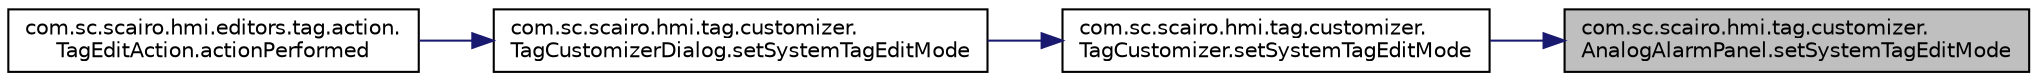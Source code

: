 digraph "com.sc.scairo.hmi.tag.customizer.AnalogAlarmPanel.setSystemTagEditMode"
{
 // LATEX_PDF_SIZE
  edge [fontname="Helvetica",fontsize="10",labelfontname="Helvetica",labelfontsize="10"];
  node [fontname="Helvetica",fontsize="10",shape=record];
  rankdir="RL";
  Node1 [label="com.sc.scairo.hmi.tag.customizer.\lAnalogAlarmPanel.setSystemTagEditMode",height=0.2,width=0.4,color="black", fillcolor="grey75", style="filled", fontcolor="black",tooltip=" "];
  Node1 -> Node2 [dir="back",color="midnightblue",fontsize="10",style="solid",fontname="Helvetica"];
  Node2 [label="com.sc.scairo.hmi.tag.customizer.\lTagCustomizer.setSystemTagEditMode",height=0.2,width=0.4,color="black", fillcolor="white", style="filled",URL="$classcom_1_1sc_1_1scairo_1_1hmi_1_1tag_1_1customizer_1_1_tag_customizer.html#afcc686750fca7c0be8cf14f4895d9c49",tooltip=" "];
  Node2 -> Node3 [dir="back",color="midnightblue",fontsize="10",style="solid",fontname="Helvetica"];
  Node3 [label="com.sc.scairo.hmi.tag.customizer.\lTagCustomizerDialog.setSystemTagEditMode",height=0.2,width=0.4,color="black", fillcolor="white", style="filled",URL="$classcom_1_1sc_1_1scairo_1_1hmi_1_1tag_1_1customizer_1_1_tag_customizer_dialog.html#a4c9fd3c81ba8796ca8b84bc6ae6553f2",tooltip=" "];
  Node3 -> Node4 [dir="back",color="midnightblue",fontsize="10",style="solid",fontname="Helvetica"];
  Node4 [label="com.sc.scairo.hmi.editors.tag.action.\lTagEditAction.actionPerformed",height=0.2,width=0.4,color="black", fillcolor="white", style="filled",URL="$classcom_1_1sc_1_1scairo_1_1hmi_1_1editors_1_1tag_1_1action_1_1_tag_edit_action.html#ab0703eb046e1354cbb64e21f3813e236",tooltip=" "];
}
